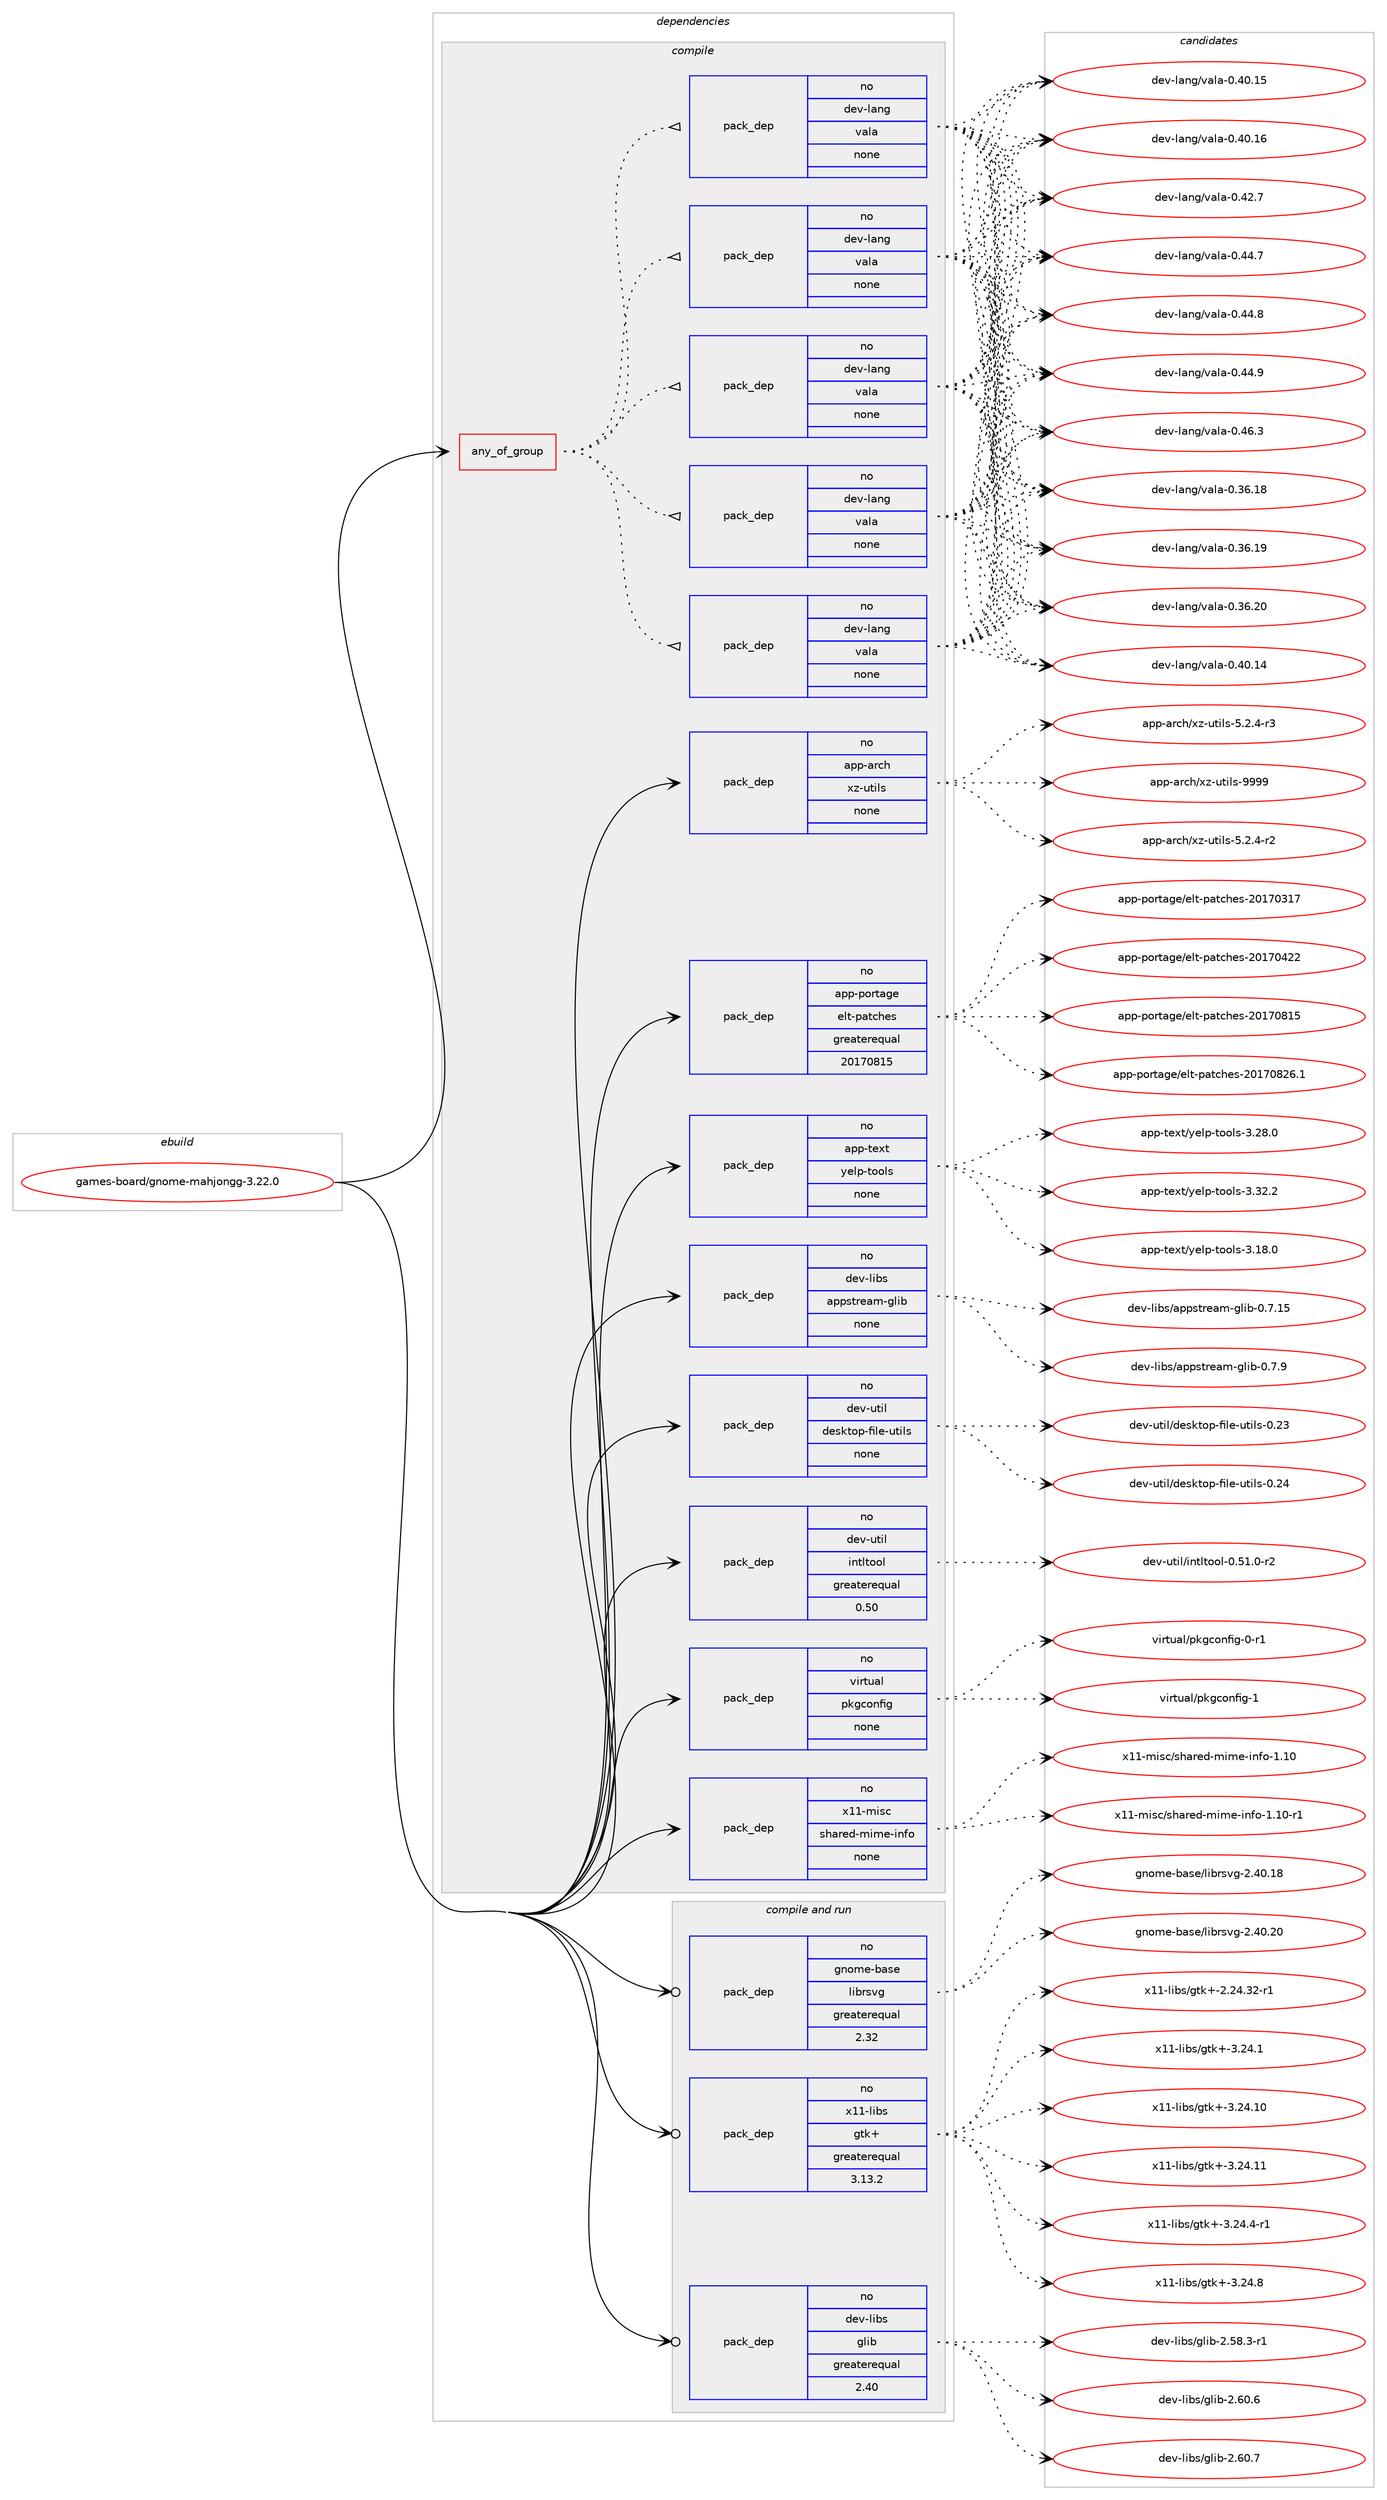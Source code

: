 digraph prolog {

# *************
# Graph options
# *************

newrank=true;
concentrate=true;
compound=true;
graph [rankdir=LR,fontname=Helvetica,fontsize=10,ranksep=1.5];#, ranksep=2.5, nodesep=0.2];
edge  [arrowhead=vee];
node  [fontname=Helvetica,fontsize=10];

# **********
# The ebuild
# **********

subgraph cluster_leftcol {
color=gray;
rank=same;
label=<<i>ebuild</i>>;
id [label="games-board/gnome-mahjongg-3.22.0", color=red, width=4, href="../games-board/gnome-mahjongg-3.22.0.svg"];
}

# ****************
# The dependencies
# ****************

subgraph cluster_midcol {
color=gray;
label=<<i>dependencies</i>>;
subgraph cluster_compile {
fillcolor="#eeeeee";
style=filled;
label=<<i>compile</i>>;
subgraph any11914 {
dependency737424 [label=<<TABLE BORDER="0" CELLBORDER="1" CELLSPACING="0" CELLPADDING="4"><TR><TD CELLPADDING="10">any_of_group</TD></TR></TABLE>>, shape=none, color=red];subgraph pack540902 {
dependency737425 [label=<<TABLE BORDER="0" CELLBORDER="1" CELLSPACING="0" CELLPADDING="4" WIDTH="220"><TR><TD ROWSPAN="6" CELLPADDING="30">pack_dep</TD></TR><TR><TD WIDTH="110">no</TD></TR><TR><TD>dev-lang</TD></TR><TR><TD>vala</TD></TR><TR><TD>none</TD></TR><TR><TD></TD></TR></TABLE>>, shape=none, color=blue];
}
dependency737424:e -> dependency737425:w [weight=20,style="dotted",arrowhead="oinv"];
subgraph pack540903 {
dependency737426 [label=<<TABLE BORDER="0" CELLBORDER="1" CELLSPACING="0" CELLPADDING="4" WIDTH="220"><TR><TD ROWSPAN="6" CELLPADDING="30">pack_dep</TD></TR><TR><TD WIDTH="110">no</TD></TR><TR><TD>dev-lang</TD></TR><TR><TD>vala</TD></TR><TR><TD>none</TD></TR><TR><TD></TD></TR></TABLE>>, shape=none, color=blue];
}
dependency737424:e -> dependency737426:w [weight=20,style="dotted",arrowhead="oinv"];
subgraph pack540904 {
dependency737427 [label=<<TABLE BORDER="0" CELLBORDER="1" CELLSPACING="0" CELLPADDING="4" WIDTH="220"><TR><TD ROWSPAN="6" CELLPADDING="30">pack_dep</TD></TR><TR><TD WIDTH="110">no</TD></TR><TR><TD>dev-lang</TD></TR><TR><TD>vala</TD></TR><TR><TD>none</TD></TR><TR><TD></TD></TR></TABLE>>, shape=none, color=blue];
}
dependency737424:e -> dependency737427:w [weight=20,style="dotted",arrowhead="oinv"];
subgraph pack540905 {
dependency737428 [label=<<TABLE BORDER="0" CELLBORDER="1" CELLSPACING="0" CELLPADDING="4" WIDTH="220"><TR><TD ROWSPAN="6" CELLPADDING="30">pack_dep</TD></TR><TR><TD WIDTH="110">no</TD></TR><TR><TD>dev-lang</TD></TR><TR><TD>vala</TD></TR><TR><TD>none</TD></TR><TR><TD></TD></TR></TABLE>>, shape=none, color=blue];
}
dependency737424:e -> dependency737428:w [weight=20,style="dotted",arrowhead="oinv"];
subgraph pack540906 {
dependency737429 [label=<<TABLE BORDER="0" CELLBORDER="1" CELLSPACING="0" CELLPADDING="4" WIDTH="220"><TR><TD ROWSPAN="6" CELLPADDING="30">pack_dep</TD></TR><TR><TD WIDTH="110">no</TD></TR><TR><TD>dev-lang</TD></TR><TR><TD>vala</TD></TR><TR><TD>none</TD></TR><TR><TD></TD></TR></TABLE>>, shape=none, color=blue];
}
dependency737424:e -> dependency737429:w [weight=20,style="dotted",arrowhead="oinv"];
}
id:e -> dependency737424:w [weight=20,style="solid",arrowhead="vee"];
subgraph pack540907 {
dependency737430 [label=<<TABLE BORDER="0" CELLBORDER="1" CELLSPACING="0" CELLPADDING="4" WIDTH="220"><TR><TD ROWSPAN="6" CELLPADDING="30">pack_dep</TD></TR><TR><TD WIDTH="110">no</TD></TR><TR><TD>app-arch</TD></TR><TR><TD>xz-utils</TD></TR><TR><TD>none</TD></TR><TR><TD></TD></TR></TABLE>>, shape=none, color=blue];
}
id:e -> dependency737430:w [weight=20,style="solid",arrowhead="vee"];
subgraph pack540908 {
dependency737431 [label=<<TABLE BORDER="0" CELLBORDER="1" CELLSPACING="0" CELLPADDING="4" WIDTH="220"><TR><TD ROWSPAN="6" CELLPADDING="30">pack_dep</TD></TR><TR><TD WIDTH="110">no</TD></TR><TR><TD>app-portage</TD></TR><TR><TD>elt-patches</TD></TR><TR><TD>greaterequal</TD></TR><TR><TD>20170815</TD></TR></TABLE>>, shape=none, color=blue];
}
id:e -> dependency737431:w [weight=20,style="solid",arrowhead="vee"];
subgraph pack540909 {
dependency737432 [label=<<TABLE BORDER="0" CELLBORDER="1" CELLSPACING="0" CELLPADDING="4" WIDTH="220"><TR><TD ROWSPAN="6" CELLPADDING="30">pack_dep</TD></TR><TR><TD WIDTH="110">no</TD></TR><TR><TD>app-text</TD></TR><TR><TD>yelp-tools</TD></TR><TR><TD>none</TD></TR><TR><TD></TD></TR></TABLE>>, shape=none, color=blue];
}
id:e -> dependency737432:w [weight=20,style="solid",arrowhead="vee"];
subgraph pack540910 {
dependency737433 [label=<<TABLE BORDER="0" CELLBORDER="1" CELLSPACING="0" CELLPADDING="4" WIDTH="220"><TR><TD ROWSPAN="6" CELLPADDING="30">pack_dep</TD></TR><TR><TD WIDTH="110">no</TD></TR><TR><TD>dev-libs</TD></TR><TR><TD>appstream-glib</TD></TR><TR><TD>none</TD></TR><TR><TD></TD></TR></TABLE>>, shape=none, color=blue];
}
id:e -> dependency737433:w [weight=20,style="solid",arrowhead="vee"];
subgraph pack540911 {
dependency737434 [label=<<TABLE BORDER="0" CELLBORDER="1" CELLSPACING="0" CELLPADDING="4" WIDTH="220"><TR><TD ROWSPAN="6" CELLPADDING="30">pack_dep</TD></TR><TR><TD WIDTH="110">no</TD></TR><TR><TD>dev-util</TD></TR><TR><TD>desktop-file-utils</TD></TR><TR><TD>none</TD></TR><TR><TD></TD></TR></TABLE>>, shape=none, color=blue];
}
id:e -> dependency737434:w [weight=20,style="solid",arrowhead="vee"];
subgraph pack540912 {
dependency737435 [label=<<TABLE BORDER="0" CELLBORDER="1" CELLSPACING="0" CELLPADDING="4" WIDTH="220"><TR><TD ROWSPAN="6" CELLPADDING="30">pack_dep</TD></TR><TR><TD WIDTH="110">no</TD></TR><TR><TD>dev-util</TD></TR><TR><TD>intltool</TD></TR><TR><TD>greaterequal</TD></TR><TR><TD>0.50</TD></TR></TABLE>>, shape=none, color=blue];
}
id:e -> dependency737435:w [weight=20,style="solid",arrowhead="vee"];
subgraph pack540913 {
dependency737436 [label=<<TABLE BORDER="0" CELLBORDER="1" CELLSPACING="0" CELLPADDING="4" WIDTH="220"><TR><TD ROWSPAN="6" CELLPADDING="30">pack_dep</TD></TR><TR><TD WIDTH="110">no</TD></TR><TR><TD>virtual</TD></TR><TR><TD>pkgconfig</TD></TR><TR><TD>none</TD></TR><TR><TD></TD></TR></TABLE>>, shape=none, color=blue];
}
id:e -> dependency737436:w [weight=20,style="solid",arrowhead="vee"];
subgraph pack540914 {
dependency737437 [label=<<TABLE BORDER="0" CELLBORDER="1" CELLSPACING="0" CELLPADDING="4" WIDTH="220"><TR><TD ROWSPAN="6" CELLPADDING="30">pack_dep</TD></TR><TR><TD WIDTH="110">no</TD></TR><TR><TD>x11-misc</TD></TR><TR><TD>shared-mime-info</TD></TR><TR><TD>none</TD></TR><TR><TD></TD></TR></TABLE>>, shape=none, color=blue];
}
id:e -> dependency737437:w [weight=20,style="solid",arrowhead="vee"];
}
subgraph cluster_compileandrun {
fillcolor="#eeeeee";
style=filled;
label=<<i>compile and run</i>>;
subgraph pack540915 {
dependency737438 [label=<<TABLE BORDER="0" CELLBORDER="1" CELLSPACING="0" CELLPADDING="4" WIDTH="220"><TR><TD ROWSPAN="6" CELLPADDING="30">pack_dep</TD></TR><TR><TD WIDTH="110">no</TD></TR><TR><TD>dev-libs</TD></TR><TR><TD>glib</TD></TR><TR><TD>greaterequal</TD></TR><TR><TD>2.40</TD></TR></TABLE>>, shape=none, color=blue];
}
id:e -> dependency737438:w [weight=20,style="solid",arrowhead="odotvee"];
subgraph pack540916 {
dependency737439 [label=<<TABLE BORDER="0" CELLBORDER="1" CELLSPACING="0" CELLPADDING="4" WIDTH="220"><TR><TD ROWSPAN="6" CELLPADDING="30">pack_dep</TD></TR><TR><TD WIDTH="110">no</TD></TR><TR><TD>gnome-base</TD></TR><TR><TD>librsvg</TD></TR><TR><TD>greaterequal</TD></TR><TR><TD>2.32</TD></TR></TABLE>>, shape=none, color=blue];
}
id:e -> dependency737439:w [weight=20,style="solid",arrowhead="odotvee"];
subgraph pack540917 {
dependency737440 [label=<<TABLE BORDER="0" CELLBORDER="1" CELLSPACING="0" CELLPADDING="4" WIDTH="220"><TR><TD ROWSPAN="6" CELLPADDING="30">pack_dep</TD></TR><TR><TD WIDTH="110">no</TD></TR><TR><TD>x11-libs</TD></TR><TR><TD>gtk+</TD></TR><TR><TD>greaterequal</TD></TR><TR><TD>3.13.2</TD></TR></TABLE>>, shape=none, color=blue];
}
id:e -> dependency737440:w [weight=20,style="solid",arrowhead="odotvee"];
}
subgraph cluster_run {
fillcolor="#eeeeee";
style=filled;
label=<<i>run</i>>;
}
}

# **************
# The candidates
# **************

subgraph cluster_choices {
rank=same;
color=gray;
label=<<i>candidates</i>>;

subgraph choice540902 {
color=black;
nodesep=1;
choice10010111845108971101034711897108974548465154464956 [label="dev-lang/vala-0.36.18", color=red, width=4,href="../dev-lang/vala-0.36.18.svg"];
choice10010111845108971101034711897108974548465154464957 [label="dev-lang/vala-0.36.19", color=red, width=4,href="../dev-lang/vala-0.36.19.svg"];
choice10010111845108971101034711897108974548465154465048 [label="dev-lang/vala-0.36.20", color=red, width=4,href="../dev-lang/vala-0.36.20.svg"];
choice10010111845108971101034711897108974548465248464952 [label="dev-lang/vala-0.40.14", color=red, width=4,href="../dev-lang/vala-0.40.14.svg"];
choice10010111845108971101034711897108974548465248464953 [label="dev-lang/vala-0.40.15", color=red, width=4,href="../dev-lang/vala-0.40.15.svg"];
choice10010111845108971101034711897108974548465248464954 [label="dev-lang/vala-0.40.16", color=red, width=4,href="../dev-lang/vala-0.40.16.svg"];
choice100101118451089711010347118971089745484652504655 [label="dev-lang/vala-0.42.7", color=red, width=4,href="../dev-lang/vala-0.42.7.svg"];
choice100101118451089711010347118971089745484652524655 [label="dev-lang/vala-0.44.7", color=red, width=4,href="../dev-lang/vala-0.44.7.svg"];
choice100101118451089711010347118971089745484652524656 [label="dev-lang/vala-0.44.8", color=red, width=4,href="../dev-lang/vala-0.44.8.svg"];
choice100101118451089711010347118971089745484652524657 [label="dev-lang/vala-0.44.9", color=red, width=4,href="../dev-lang/vala-0.44.9.svg"];
choice100101118451089711010347118971089745484652544651 [label="dev-lang/vala-0.46.3", color=red, width=4,href="../dev-lang/vala-0.46.3.svg"];
dependency737425:e -> choice10010111845108971101034711897108974548465154464956:w [style=dotted,weight="100"];
dependency737425:e -> choice10010111845108971101034711897108974548465154464957:w [style=dotted,weight="100"];
dependency737425:e -> choice10010111845108971101034711897108974548465154465048:w [style=dotted,weight="100"];
dependency737425:e -> choice10010111845108971101034711897108974548465248464952:w [style=dotted,weight="100"];
dependency737425:e -> choice10010111845108971101034711897108974548465248464953:w [style=dotted,weight="100"];
dependency737425:e -> choice10010111845108971101034711897108974548465248464954:w [style=dotted,weight="100"];
dependency737425:e -> choice100101118451089711010347118971089745484652504655:w [style=dotted,weight="100"];
dependency737425:e -> choice100101118451089711010347118971089745484652524655:w [style=dotted,weight="100"];
dependency737425:e -> choice100101118451089711010347118971089745484652524656:w [style=dotted,weight="100"];
dependency737425:e -> choice100101118451089711010347118971089745484652524657:w [style=dotted,weight="100"];
dependency737425:e -> choice100101118451089711010347118971089745484652544651:w [style=dotted,weight="100"];
}
subgraph choice540903 {
color=black;
nodesep=1;
choice10010111845108971101034711897108974548465154464956 [label="dev-lang/vala-0.36.18", color=red, width=4,href="../dev-lang/vala-0.36.18.svg"];
choice10010111845108971101034711897108974548465154464957 [label="dev-lang/vala-0.36.19", color=red, width=4,href="../dev-lang/vala-0.36.19.svg"];
choice10010111845108971101034711897108974548465154465048 [label="dev-lang/vala-0.36.20", color=red, width=4,href="../dev-lang/vala-0.36.20.svg"];
choice10010111845108971101034711897108974548465248464952 [label="dev-lang/vala-0.40.14", color=red, width=4,href="../dev-lang/vala-0.40.14.svg"];
choice10010111845108971101034711897108974548465248464953 [label="dev-lang/vala-0.40.15", color=red, width=4,href="../dev-lang/vala-0.40.15.svg"];
choice10010111845108971101034711897108974548465248464954 [label="dev-lang/vala-0.40.16", color=red, width=4,href="../dev-lang/vala-0.40.16.svg"];
choice100101118451089711010347118971089745484652504655 [label="dev-lang/vala-0.42.7", color=red, width=4,href="../dev-lang/vala-0.42.7.svg"];
choice100101118451089711010347118971089745484652524655 [label="dev-lang/vala-0.44.7", color=red, width=4,href="../dev-lang/vala-0.44.7.svg"];
choice100101118451089711010347118971089745484652524656 [label="dev-lang/vala-0.44.8", color=red, width=4,href="../dev-lang/vala-0.44.8.svg"];
choice100101118451089711010347118971089745484652524657 [label="dev-lang/vala-0.44.9", color=red, width=4,href="../dev-lang/vala-0.44.9.svg"];
choice100101118451089711010347118971089745484652544651 [label="dev-lang/vala-0.46.3", color=red, width=4,href="../dev-lang/vala-0.46.3.svg"];
dependency737426:e -> choice10010111845108971101034711897108974548465154464956:w [style=dotted,weight="100"];
dependency737426:e -> choice10010111845108971101034711897108974548465154464957:w [style=dotted,weight="100"];
dependency737426:e -> choice10010111845108971101034711897108974548465154465048:w [style=dotted,weight="100"];
dependency737426:e -> choice10010111845108971101034711897108974548465248464952:w [style=dotted,weight="100"];
dependency737426:e -> choice10010111845108971101034711897108974548465248464953:w [style=dotted,weight="100"];
dependency737426:e -> choice10010111845108971101034711897108974548465248464954:w [style=dotted,weight="100"];
dependency737426:e -> choice100101118451089711010347118971089745484652504655:w [style=dotted,weight="100"];
dependency737426:e -> choice100101118451089711010347118971089745484652524655:w [style=dotted,weight="100"];
dependency737426:e -> choice100101118451089711010347118971089745484652524656:w [style=dotted,weight="100"];
dependency737426:e -> choice100101118451089711010347118971089745484652524657:w [style=dotted,weight="100"];
dependency737426:e -> choice100101118451089711010347118971089745484652544651:w [style=dotted,weight="100"];
}
subgraph choice540904 {
color=black;
nodesep=1;
choice10010111845108971101034711897108974548465154464956 [label="dev-lang/vala-0.36.18", color=red, width=4,href="../dev-lang/vala-0.36.18.svg"];
choice10010111845108971101034711897108974548465154464957 [label="dev-lang/vala-0.36.19", color=red, width=4,href="../dev-lang/vala-0.36.19.svg"];
choice10010111845108971101034711897108974548465154465048 [label="dev-lang/vala-0.36.20", color=red, width=4,href="../dev-lang/vala-0.36.20.svg"];
choice10010111845108971101034711897108974548465248464952 [label="dev-lang/vala-0.40.14", color=red, width=4,href="../dev-lang/vala-0.40.14.svg"];
choice10010111845108971101034711897108974548465248464953 [label="dev-lang/vala-0.40.15", color=red, width=4,href="../dev-lang/vala-0.40.15.svg"];
choice10010111845108971101034711897108974548465248464954 [label="dev-lang/vala-0.40.16", color=red, width=4,href="../dev-lang/vala-0.40.16.svg"];
choice100101118451089711010347118971089745484652504655 [label="dev-lang/vala-0.42.7", color=red, width=4,href="../dev-lang/vala-0.42.7.svg"];
choice100101118451089711010347118971089745484652524655 [label="dev-lang/vala-0.44.7", color=red, width=4,href="../dev-lang/vala-0.44.7.svg"];
choice100101118451089711010347118971089745484652524656 [label="dev-lang/vala-0.44.8", color=red, width=4,href="../dev-lang/vala-0.44.8.svg"];
choice100101118451089711010347118971089745484652524657 [label="dev-lang/vala-0.44.9", color=red, width=4,href="../dev-lang/vala-0.44.9.svg"];
choice100101118451089711010347118971089745484652544651 [label="dev-lang/vala-0.46.3", color=red, width=4,href="../dev-lang/vala-0.46.3.svg"];
dependency737427:e -> choice10010111845108971101034711897108974548465154464956:w [style=dotted,weight="100"];
dependency737427:e -> choice10010111845108971101034711897108974548465154464957:w [style=dotted,weight="100"];
dependency737427:e -> choice10010111845108971101034711897108974548465154465048:w [style=dotted,weight="100"];
dependency737427:e -> choice10010111845108971101034711897108974548465248464952:w [style=dotted,weight="100"];
dependency737427:e -> choice10010111845108971101034711897108974548465248464953:w [style=dotted,weight="100"];
dependency737427:e -> choice10010111845108971101034711897108974548465248464954:w [style=dotted,weight="100"];
dependency737427:e -> choice100101118451089711010347118971089745484652504655:w [style=dotted,weight="100"];
dependency737427:e -> choice100101118451089711010347118971089745484652524655:w [style=dotted,weight="100"];
dependency737427:e -> choice100101118451089711010347118971089745484652524656:w [style=dotted,weight="100"];
dependency737427:e -> choice100101118451089711010347118971089745484652524657:w [style=dotted,weight="100"];
dependency737427:e -> choice100101118451089711010347118971089745484652544651:w [style=dotted,weight="100"];
}
subgraph choice540905 {
color=black;
nodesep=1;
choice10010111845108971101034711897108974548465154464956 [label="dev-lang/vala-0.36.18", color=red, width=4,href="../dev-lang/vala-0.36.18.svg"];
choice10010111845108971101034711897108974548465154464957 [label="dev-lang/vala-0.36.19", color=red, width=4,href="../dev-lang/vala-0.36.19.svg"];
choice10010111845108971101034711897108974548465154465048 [label="dev-lang/vala-0.36.20", color=red, width=4,href="../dev-lang/vala-0.36.20.svg"];
choice10010111845108971101034711897108974548465248464952 [label="dev-lang/vala-0.40.14", color=red, width=4,href="../dev-lang/vala-0.40.14.svg"];
choice10010111845108971101034711897108974548465248464953 [label="dev-lang/vala-0.40.15", color=red, width=4,href="../dev-lang/vala-0.40.15.svg"];
choice10010111845108971101034711897108974548465248464954 [label="dev-lang/vala-0.40.16", color=red, width=4,href="../dev-lang/vala-0.40.16.svg"];
choice100101118451089711010347118971089745484652504655 [label="dev-lang/vala-0.42.7", color=red, width=4,href="../dev-lang/vala-0.42.7.svg"];
choice100101118451089711010347118971089745484652524655 [label="dev-lang/vala-0.44.7", color=red, width=4,href="../dev-lang/vala-0.44.7.svg"];
choice100101118451089711010347118971089745484652524656 [label="dev-lang/vala-0.44.8", color=red, width=4,href="../dev-lang/vala-0.44.8.svg"];
choice100101118451089711010347118971089745484652524657 [label="dev-lang/vala-0.44.9", color=red, width=4,href="../dev-lang/vala-0.44.9.svg"];
choice100101118451089711010347118971089745484652544651 [label="dev-lang/vala-0.46.3", color=red, width=4,href="../dev-lang/vala-0.46.3.svg"];
dependency737428:e -> choice10010111845108971101034711897108974548465154464956:w [style=dotted,weight="100"];
dependency737428:e -> choice10010111845108971101034711897108974548465154464957:w [style=dotted,weight="100"];
dependency737428:e -> choice10010111845108971101034711897108974548465154465048:w [style=dotted,weight="100"];
dependency737428:e -> choice10010111845108971101034711897108974548465248464952:w [style=dotted,weight="100"];
dependency737428:e -> choice10010111845108971101034711897108974548465248464953:w [style=dotted,weight="100"];
dependency737428:e -> choice10010111845108971101034711897108974548465248464954:w [style=dotted,weight="100"];
dependency737428:e -> choice100101118451089711010347118971089745484652504655:w [style=dotted,weight="100"];
dependency737428:e -> choice100101118451089711010347118971089745484652524655:w [style=dotted,weight="100"];
dependency737428:e -> choice100101118451089711010347118971089745484652524656:w [style=dotted,weight="100"];
dependency737428:e -> choice100101118451089711010347118971089745484652524657:w [style=dotted,weight="100"];
dependency737428:e -> choice100101118451089711010347118971089745484652544651:w [style=dotted,weight="100"];
}
subgraph choice540906 {
color=black;
nodesep=1;
choice10010111845108971101034711897108974548465154464956 [label="dev-lang/vala-0.36.18", color=red, width=4,href="../dev-lang/vala-0.36.18.svg"];
choice10010111845108971101034711897108974548465154464957 [label="dev-lang/vala-0.36.19", color=red, width=4,href="../dev-lang/vala-0.36.19.svg"];
choice10010111845108971101034711897108974548465154465048 [label="dev-lang/vala-0.36.20", color=red, width=4,href="../dev-lang/vala-0.36.20.svg"];
choice10010111845108971101034711897108974548465248464952 [label="dev-lang/vala-0.40.14", color=red, width=4,href="../dev-lang/vala-0.40.14.svg"];
choice10010111845108971101034711897108974548465248464953 [label="dev-lang/vala-0.40.15", color=red, width=4,href="../dev-lang/vala-0.40.15.svg"];
choice10010111845108971101034711897108974548465248464954 [label="dev-lang/vala-0.40.16", color=red, width=4,href="../dev-lang/vala-0.40.16.svg"];
choice100101118451089711010347118971089745484652504655 [label="dev-lang/vala-0.42.7", color=red, width=4,href="../dev-lang/vala-0.42.7.svg"];
choice100101118451089711010347118971089745484652524655 [label="dev-lang/vala-0.44.7", color=red, width=4,href="../dev-lang/vala-0.44.7.svg"];
choice100101118451089711010347118971089745484652524656 [label="dev-lang/vala-0.44.8", color=red, width=4,href="../dev-lang/vala-0.44.8.svg"];
choice100101118451089711010347118971089745484652524657 [label="dev-lang/vala-0.44.9", color=red, width=4,href="../dev-lang/vala-0.44.9.svg"];
choice100101118451089711010347118971089745484652544651 [label="dev-lang/vala-0.46.3", color=red, width=4,href="../dev-lang/vala-0.46.3.svg"];
dependency737429:e -> choice10010111845108971101034711897108974548465154464956:w [style=dotted,weight="100"];
dependency737429:e -> choice10010111845108971101034711897108974548465154464957:w [style=dotted,weight="100"];
dependency737429:e -> choice10010111845108971101034711897108974548465154465048:w [style=dotted,weight="100"];
dependency737429:e -> choice10010111845108971101034711897108974548465248464952:w [style=dotted,weight="100"];
dependency737429:e -> choice10010111845108971101034711897108974548465248464953:w [style=dotted,weight="100"];
dependency737429:e -> choice10010111845108971101034711897108974548465248464954:w [style=dotted,weight="100"];
dependency737429:e -> choice100101118451089711010347118971089745484652504655:w [style=dotted,weight="100"];
dependency737429:e -> choice100101118451089711010347118971089745484652524655:w [style=dotted,weight="100"];
dependency737429:e -> choice100101118451089711010347118971089745484652524656:w [style=dotted,weight="100"];
dependency737429:e -> choice100101118451089711010347118971089745484652524657:w [style=dotted,weight="100"];
dependency737429:e -> choice100101118451089711010347118971089745484652544651:w [style=dotted,weight="100"];
}
subgraph choice540907 {
color=black;
nodesep=1;
choice9711211245971149910447120122451171161051081154553465046524511450 [label="app-arch/xz-utils-5.2.4-r2", color=red, width=4,href="../app-arch/xz-utils-5.2.4-r2.svg"];
choice9711211245971149910447120122451171161051081154553465046524511451 [label="app-arch/xz-utils-5.2.4-r3", color=red, width=4,href="../app-arch/xz-utils-5.2.4-r3.svg"];
choice9711211245971149910447120122451171161051081154557575757 [label="app-arch/xz-utils-9999", color=red, width=4,href="../app-arch/xz-utils-9999.svg"];
dependency737430:e -> choice9711211245971149910447120122451171161051081154553465046524511450:w [style=dotted,weight="100"];
dependency737430:e -> choice9711211245971149910447120122451171161051081154553465046524511451:w [style=dotted,weight="100"];
dependency737430:e -> choice9711211245971149910447120122451171161051081154557575757:w [style=dotted,weight="100"];
}
subgraph choice540908 {
color=black;
nodesep=1;
choice97112112451121111141169710310147101108116451129711699104101115455048495548514955 [label="app-portage/elt-patches-20170317", color=red, width=4,href="../app-portage/elt-patches-20170317.svg"];
choice97112112451121111141169710310147101108116451129711699104101115455048495548525050 [label="app-portage/elt-patches-20170422", color=red, width=4,href="../app-portage/elt-patches-20170422.svg"];
choice97112112451121111141169710310147101108116451129711699104101115455048495548564953 [label="app-portage/elt-patches-20170815", color=red, width=4,href="../app-portage/elt-patches-20170815.svg"];
choice971121124511211111411697103101471011081164511297116991041011154550484955485650544649 [label="app-portage/elt-patches-20170826.1", color=red, width=4,href="../app-portage/elt-patches-20170826.1.svg"];
dependency737431:e -> choice97112112451121111141169710310147101108116451129711699104101115455048495548514955:w [style=dotted,weight="100"];
dependency737431:e -> choice97112112451121111141169710310147101108116451129711699104101115455048495548525050:w [style=dotted,weight="100"];
dependency737431:e -> choice97112112451121111141169710310147101108116451129711699104101115455048495548564953:w [style=dotted,weight="100"];
dependency737431:e -> choice971121124511211111411697103101471011081164511297116991041011154550484955485650544649:w [style=dotted,weight="100"];
}
subgraph choice540909 {
color=black;
nodesep=1;
choice9711211245116101120116471211011081124511611111110811545514649564648 [label="app-text/yelp-tools-3.18.0", color=red, width=4,href="../app-text/yelp-tools-3.18.0.svg"];
choice9711211245116101120116471211011081124511611111110811545514650564648 [label="app-text/yelp-tools-3.28.0", color=red, width=4,href="../app-text/yelp-tools-3.28.0.svg"];
choice9711211245116101120116471211011081124511611111110811545514651504650 [label="app-text/yelp-tools-3.32.2", color=red, width=4,href="../app-text/yelp-tools-3.32.2.svg"];
dependency737432:e -> choice9711211245116101120116471211011081124511611111110811545514649564648:w [style=dotted,weight="100"];
dependency737432:e -> choice9711211245116101120116471211011081124511611111110811545514650564648:w [style=dotted,weight="100"];
dependency737432:e -> choice9711211245116101120116471211011081124511611111110811545514651504650:w [style=dotted,weight="100"];
}
subgraph choice540910 {
color=black;
nodesep=1;
choice1001011184510810598115479711211211511611410197109451031081059845484655464953 [label="dev-libs/appstream-glib-0.7.15", color=red, width=4,href="../dev-libs/appstream-glib-0.7.15.svg"];
choice10010111845108105981154797112112115116114101971094510310810598454846554657 [label="dev-libs/appstream-glib-0.7.9", color=red, width=4,href="../dev-libs/appstream-glib-0.7.9.svg"];
dependency737433:e -> choice1001011184510810598115479711211211511611410197109451031081059845484655464953:w [style=dotted,weight="100"];
dependency737433:e -> choice10010111845108105981154797112112115116114101971094510310810598454846554657:w [style=dotted,weight="100"];
}
subgraph choice540911 {
color=black;
nodesep=1;
choice100101118451171161051084710010111510711611111245102105108101451171161051081154548465051 [label="dev-util/desktop-file-utils-0.23", color=red, width=4,href="../dev-util/desktop-file-utils-0.23.svg"];
choice100101118451171161051084710010111510711611111245102105108101451171161051081154548465052 [label="dev-util/desktop-file-utils-0.24", color=red, width=4,href="../dev-util/desktop-file-utils-0.24.svg"];
dependency737434:e -> choice100101118451171161051084710010111510711611111245102105108101451171161051081154548465051:w [style=dotted,weight="100"];
dependency737434:e -> choice100101118451171161051084710010111510711611111245102105108101451171161051081154548465052:w [style=dotted,weight="100"];
}
subgraph choice540912 {
color=black;
nodesep=1;
choice1001011184511711610510847105110116108116111111108454846534946484511450 [label="dev-util/intltool-0.51.0-r2", color=red, width=4,href="../dev-util/intltool-0.51.0-r2.svg"];
dependency737435:e -> choice1001011184511711610510847105110116108116111111108454846534946484511450:w [style=dotted,weight="100"];
}
subgraph choice540913 {
color=black;
nodesep=1;
choice11810511411611797108471121071039911111010210510345484511449 [label="virtual/pkgconfig-0-r1", color=red, width=4,href="../virtual/pkgconfig-0-r1.svg"];
choice1181051141161179710847112107103991111101021051034549 [label="virtual/pkgconfig-1", color=red, width=4,href="../virtual/pkgconfig-1.svg"];
dependency737436:e -> choice11810511411611797108471121071039911111010210510345484511449:w [style=dotted,weight="100"];
dependency737436:e -> choice1181051141161179710847112107103991111101021051034549:w [style=dotted,weight="100"];
}
subgraph choice540914 {
color=black;
nodesep=1;
choice12049494510910511599471151049711410110045109105109101451051101021114549464948 [label="x11-misc/shared-mime-info-1.10", color=red, width=4,href="../x11-misc/shared-mime-info-1.10.svg"];
choice120494945109105115994711510497114101100451091051091014510511010211145494649484511449 [label="x11-misc/shared-mime-info-1.10-r1", color=red, width=4,href="../x11-misc/shared-mime-info-1.10-r1.svg"];
dependency737437:e -> choice12049494510910511599471151049711410110045109105109101451051101021114549464948:w [style=dotted,weight="100"];
dependency737437:e -> choice120494945109105115994711510497114101100451091051091014510511010211145494649484511449:w [style=dotted,weight="100"];
}
subgraph choice540915 {
color=black;
nodesep=1;
choice10010111845108105981154710310810598455046535646514511449 [label="dev-libs/glib-2.58.3-r1", color=red, width=4,href="../dev-libs/glib-2.58.3-r1.svg"];
choice1001011184510810598115471031081059845504654484654 [label="dev-libs/glib-2.60.6", color=red, width=4,href="../dev-libs/glib-2.60.6.svg"];
choice1001011184510810598115471031081059845504654484655 [label="dev-libs/glib-2.60.7", color=red, width=4,href="../dev-libs/glib-2.60.7.svg"];
dependency737438:e -> choice10010111845108105981154710310810598455046535646514511449:w [style=dotted,weight="100"];
dependency737438:e -> choice1001011184510810598115471031081059845504654484654:w [style=dotted,weight="100"];
dependency737438:e -> choice1001011184510810598115471031081059845504654484655:w [style=dotted,weight="100"];
}
subgraph choice540916 {
color=black;
nodesep=1;
choice10311011110910145989711510147108105981141151181034550465248464956 [label="gnome-base/librsvg-2.40.18", color=red, width=4,href="../gnome-base/librsvg-2.40.18.svg"];
choice10311011110910145989711510147108105981141151181034550465248465048 [label="gnome-base/librsvg-2.40.20", color=red, width=4,href="../gnome-base/librsvg-2.40.20.svg"];
dependency737439:e -> choice10311011110910145989711510147108105981141151181034550465248464956:w [style=dotted,weight="100"];
dependency737439:e -> choice10311011110910145989711510147108105981141151181034550465248465048:w [style=dotted,weight="100"];
}
subgraph choice540917 {
color=black;
nodesep=1;
choice12049494510810598115471031161074345504650524651504511449 [label="x11-libs/gtk+-2.24.32-r1", color=red, width=4,href="../x11-libs/gtk+-2.24.32-r1.svg"];
choice12049494510810598115471031161074345514650524649 [label="x11-libs/gtk+-3.24.1", color=red, width=4,href="../x11-libs/gtk+-3.24.1.svg"];
choice1204949451081059811547103116107434551465052464948 [label="x11-libs/gtk+-3.24.10", color=red, width=4,href="../x11-libs/gtk+-3.24.10.svg"];
choice1204949451081059811547103116107434551465052464949 [label="x11-libs/gtk+-3.24.11", color=red, width=4,href="../x11-libs/gtk+-3.24.11.svg"];
choice120494945108105981154710311610743455146505246524511449 [label="x11-libs/gtk+-3.24.4-r1", color=red, width=4,href="../x11-libs/gtk+-3.24.4-r1.svg"];
choice12049494510810598115471031161074345514650524656 [label="x11-libs/gtk+-3.24.8", color=red, width=4,href="../x11-libs/gtk+-3.24.8.svg"];
dependency737440:e -> choice12049494510810598115471031161074345504650524651504511449:w [style=dotted,weight="100"];
dependency737440:e -> choice12049494510810598115471031161074345514650524649:w [style=dotted,weight="100"];
dependency737440:e -> choice1204949451081059811547103116107434551465052464948:w [style=dotted,weight="100"];
dependency737440:e -> choice1204949451081059811547103116107434551465052464949:w [style=dotted,weight="100"];
dependency737440:e -> choice120494945108105981154710311610743455146505246524511449:w [style=dotted,weight="100"];
dependency737440:e -> choice12049494510810598115471031161074345514650524656:w [style=dotted,weight="100"];
}
}

}
